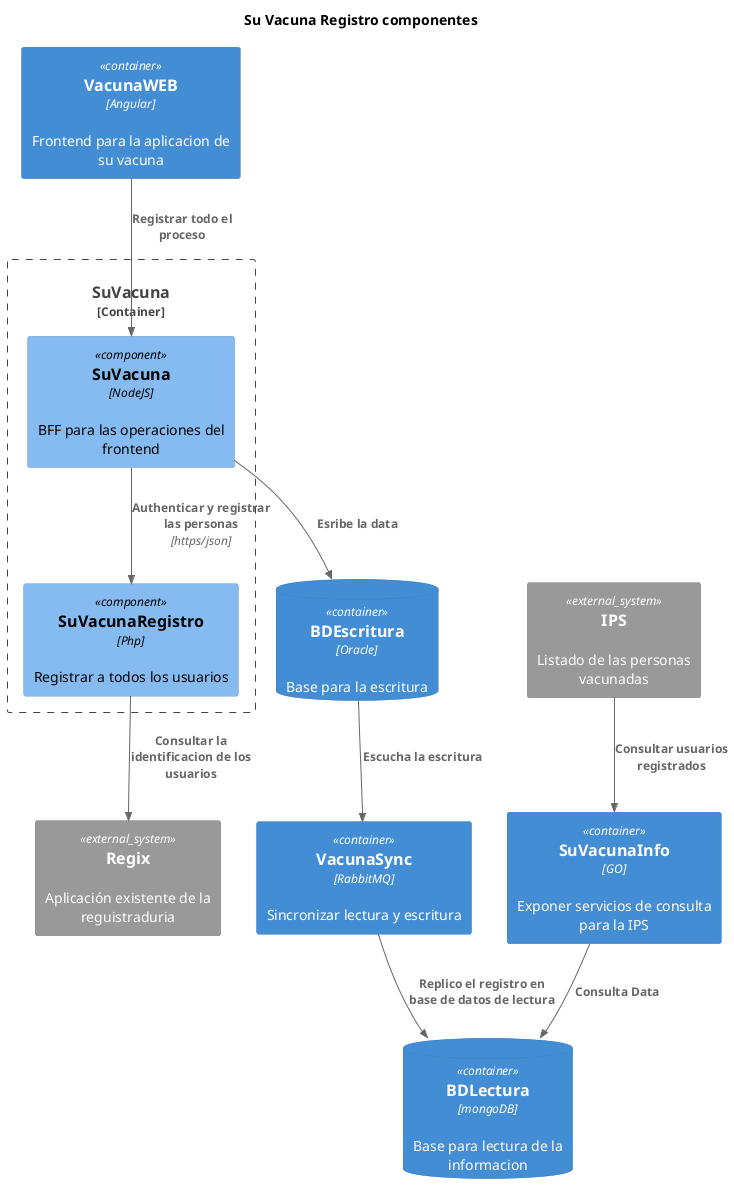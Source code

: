 @startuml "Su Vacuna Component"
!include <C4/C4_Component>

title Su Vacuna Registro componentes


Container(vacunaWeb, "VacunaWEB", "Angular","Frontend para la aplicacion de su vacuna")
Container_Boundary(vacunaNode, "SuVacuna"){
    Component(suVacuna,"SuVacuna", "NodeJS", "BFF para las operaciones del frontend")
    Component(registro,"SuVacunaRegistro", "Php", "Registrar a todos los usuarios")

    Rel(suVacuna, registro, "Authenticar y registrar las personas", "https/json")
}
Container(vacunaGO, "SuVacunaInfo", "GO","Exponer servicios de consulta para la IPS")
Container(vacunaSYNC, "VacunaSync", "RabbitMQ","Sincronizar lectura y escritura")

ContainerDb(mongo, "BDLectura","mongoDB", "Base para lectura de la informacion")
ContainerDb(oracle, "BDEscritura","Oracle", "Base para la escritura")

Rel(vacunaWeb, suVacuna, "Registrar todo el proceso")
Rel(vacunaGO, mongo, "Consulta Data")
Rel(suVacuna, oracle, "Esribe la data")

Rel(oracle,vacunaSYNC , "Escucha la escritura")
Rel(vacunaSYNC, mongo, "Replico el registro en base de datos de lectura")


System_Ext(regix, "Regix", "Aplicación existente de la reguistraduria")
System_Ext(ips, "IPS", "Listado de las personas vacunadas")

Rel(registro, regix, "Consultar la identificacion de los usuarios")
Rel(ips, vacunaGO, "Consultar usuarios registrados")



@enduml
